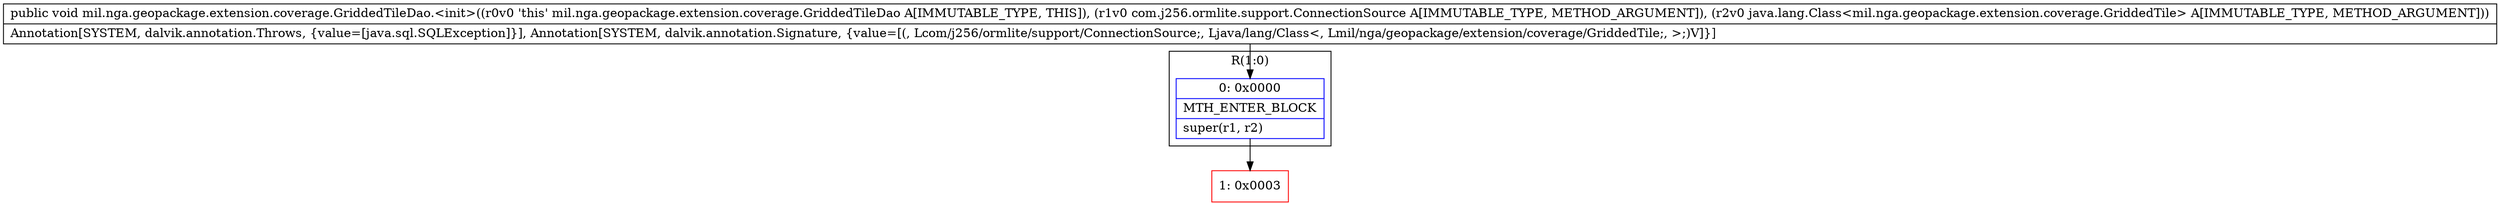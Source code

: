 digraph "CFG formil.nga.geopackage.extension.coverage.GriddedTileDao.\<init\>(Lcom\/j256\/ormlite\/support\/ConnectionSource;Ljava\/lang\/Class;)V" {
subgraph cluster_Region_256935893 {
label = "R(1:0)";
node [shape=record,color=blue];
Node_0 [shape=record,label="{0\:\ 0x0000|MTH_ENTER_BLOCK\l|super(r1, r2)\l}"];
}
Node_1 [shape=record,color=red,label="{1\:\ 0x0003}"];
MethodNode[shape=record,label="{public void mil.nga.geopackage.extension.coverage.GriddedTileDao.\<init\>((r0v0 'this' mil.nga.geopackage.extension.coverage.GriddedTileDao A[IMMUTABLE_TYPE, THIS]), (r1v0 com.j256.ormlite.support.ConnectionSource A[IMMUTABLE_TYPE, METHOD_ARGUMENT]), (r2v0 java.lang.Class\<mil.nga.geopackage.extension.coverage.GriddedTile\> A[IMMUTABLE_TYPE, METHOD_ARGUMENT]))  | Annotation[SYSTEM, dalvik.annotation.Throws, \{value=[java.sql.SQLException]\}], Annotation[SYSTEM, dalvik.annotation.Signature, \{value=[(, Lcom\/j256\/ormlite\/support\/ConnectionSource;, Ljava\/lang\/Class\<, Lmil\/nga\/geopackage\/extension\/coverage\/GriddedTile;, \>;)V]\}]\l}"];
MethodNode -> Node_0;
Node_0 -> Node_1;
}

